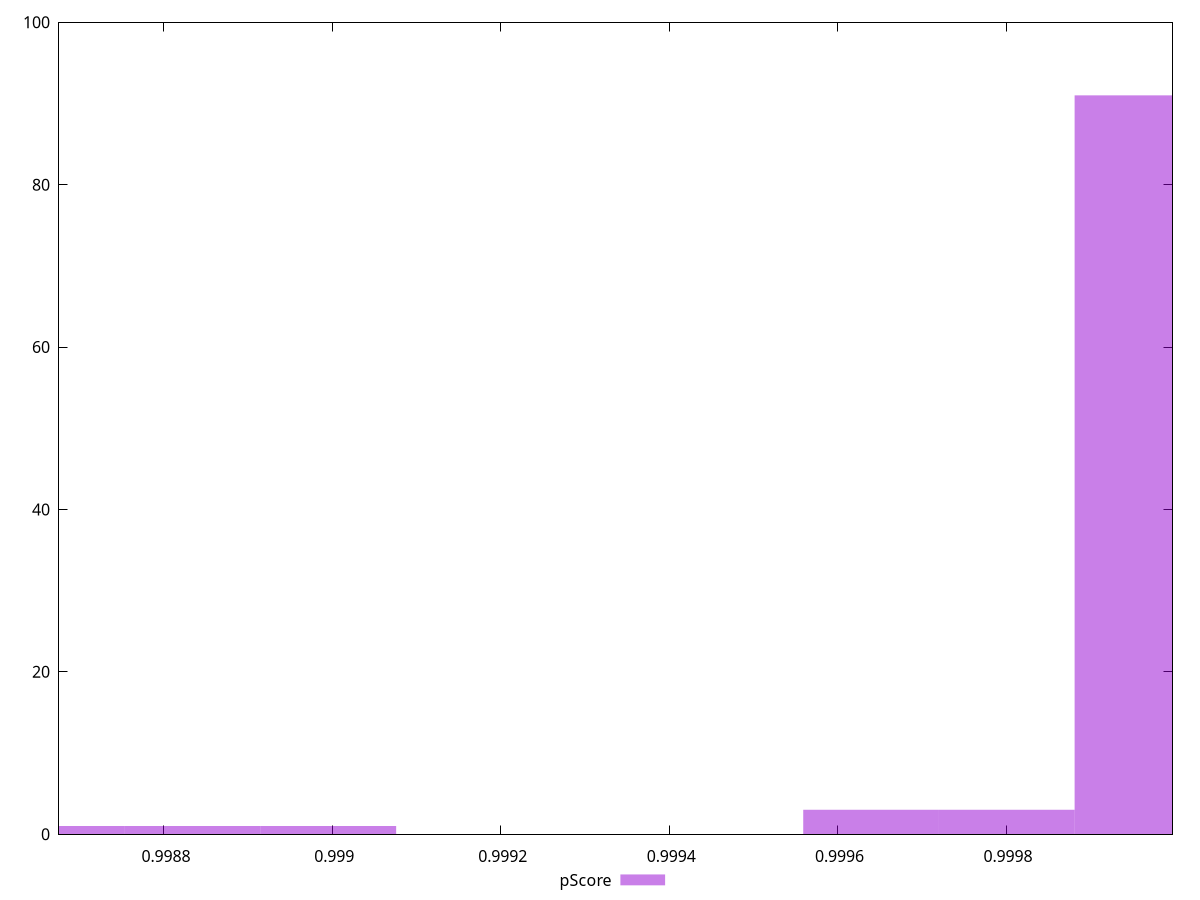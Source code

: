 reset

$pScore <<EOF
0.9999620290663773 91
0.998673002925138 1
0.9996397725310675 3
0.9998009007987224 3
0.9989952594604479 1
0.998834131192793 1
EOF

set key outside below
set boxwidth 0.00016112826765491095
set xrange [0.9986754526997363:0.9999977036597235]
set yrange [0:100]
set trange [0:100]
set style fill transparent solid 0.5 noborder
set terminal svg size 640, 490 enhanced background rgb 'white'
set output "report_00019_2021-02-10T18-14-37.922Z//mainthread-work-breakdown/samples/pages+cached+noadtech+nomedia+nocss/pScore/histogram.svg"

plot $pScore title "pScore" with boxes

reset
